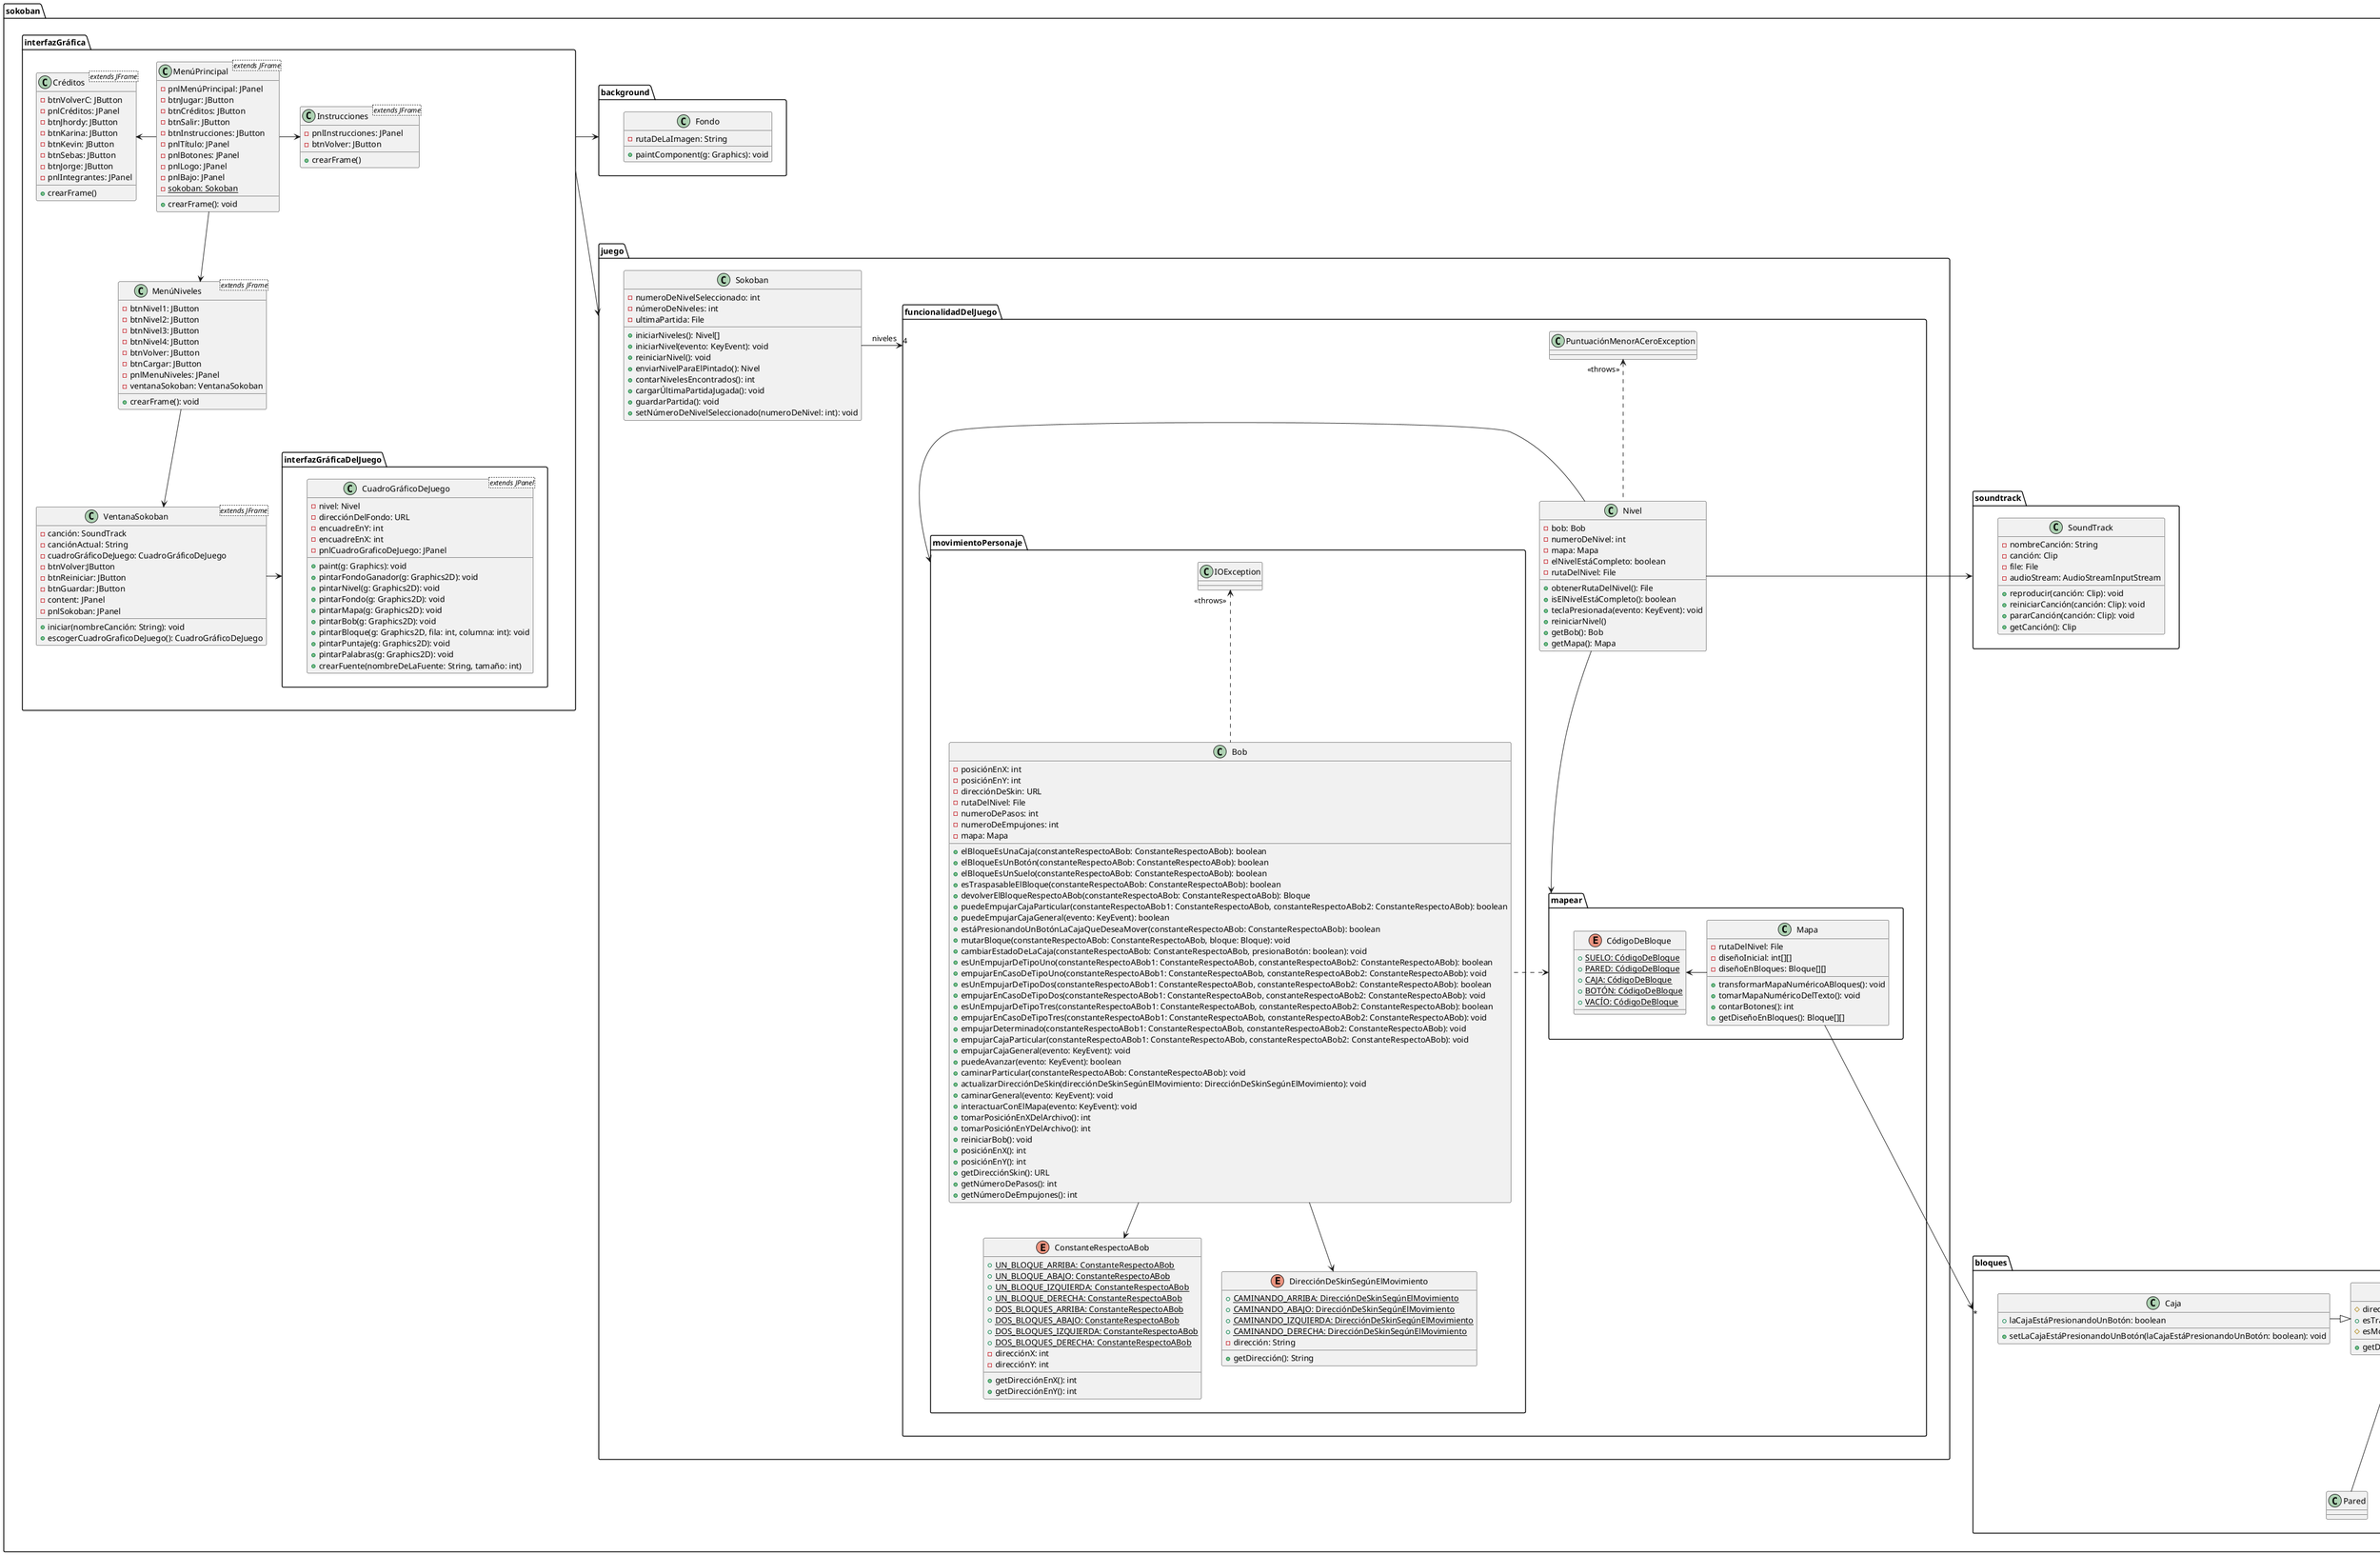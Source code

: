 @startuml
'https://plantuml.com/class-diagram
'TODO: SEPARAR MACRO A MICRO
package sokoban <<Folder>> {
    package juego <<Folder>> {
        class Sokoban{
            - numeroDeNivelSeleccionado: int
            - númeroDeNiveles: int
            - ultimaPartida: File

            + iniciarNiveles(): Nivel[]
            + iniciarNivel(evento: KeyEvent): void
            + reiniciarNivel(): void
            + enviarNivelParaElPintado(): Nivel
            + contarNivelesEncontrados(): int
            + cargarÚltimaPartidaJugada(): void
            + guardarPartida(): void
            + setNúmeroDeNivelSeleccionado(numeroDeNivel: int): void
        }

        package funcionalidadDelJuego <<Folder>> {
            class PuntuaciónMenorACeroException

            class Nivel {
                - bob: Bob
                - numeroDeNivel: int
                - mapa: Mapa
                - elNivelEstáCompleto: boolean
                - rutaDelNivel: File

                + obtenerRutaDelNivel(): File
                + isElNivelEstáCompleto(): boolean
                + teclaPresionada(evento: KeyEvent): void
                + reiniciarNivel()
                + getBob(): Bob
                + getMapa(): Mapa
            }

            package mapear <<Folder>> {
                class Mapa{
                    - rutaDelNivel: File
                    - diseñoInicial: int[][]
                    - diseñoEnBloques: Bloque[][]

                    + transformarMapaNuméricoABloques(): void
                    + tomarMapaNuméricoDelTexto(): void
                    + contarBotones(): int
                    + getDiseñoEnBloques(): Bloque[][]
                }
                enum CódigoDeBloque {
                    + {static} SUELO: CódigoDeBloque
                    + {static} PARED: CódigoDeBloque
                    + {static} CAJA: CódigoDeBloque
                    + {static} BOTÓN: CódigoDeBloque
                    + {static} VACÍO: CódigoDeBloque
                }
            }

            package movimientoPersonaje <<Folder>> {
                class IOException
                class Bob{
                    - posiciónEnX: int
                    - posiciónEnY: int
                    - direcciónDeSkin: URL
                    - rutaDelNivel: File
                    - numeroDePasos: int
                    - numeroDeEmpujones: int
                    - mapa: Mapa

                    + elBloqueEsUnaCaja(constanteRespectoABob: ConstanteRespectoABob): boolean
                    + elBloqueEsUnBotón(constanteRespectoABob: ConstanteRespectoABob): boolean
                    + elBloqueEsUnSuelo(constanteRespectoABob: ConstanteRespectoABob): boolean
                    + esTraspasableElBloque(constanteRespectoABob: ConstanteRespectoABob): boolean
                    + devolverElBloqueRespectoABob(constanteRespectoABob: ConstanteRespectoABob): Bloque
                    + puedeEmpujarCajaParticular(constanteRespectoABob1: ConstanteRespectoABob, constanteRespectoABob2: ConstanteRespectoABob): boolean
                    + puedeEmpujarCajaGeneral(evento: KeyEvent): boolean
                    + estáPresionandoUnBotónLaCajaQueDeseaMover(constanteRespectoABob: ConstanteRespectoABob): boolean
                    + mutarBloque(constanteRespectoABob: ConstanteRespectoABob, bloque: Bloque): void
                    + cambiarEstadoDeLaCaja(constanteRespectoABob: ConstanteRespectoABob, presionaBotón: boolean): void
                    + esUnEmpujarDeTipoUno(constanteRespectoABob1: ConstanteRespectoABob, constanteRespectoABob2: ConstanteRespectoABob): boolean
                    + empujarEnCasoDeTipoUno(constanteRespectoABob1: ConstanteRespectoABob, constanteRespectoABob2: ConstanteRespectoABob): void
                    + esUnEmpujarDeTipoDos(constanteRespectoABob1: ConstanteRespectoABob, constanteRespectoABob2: ConstanteRespectoABob): boolean
                    + empujarEnCasoDeTipoDos(constanteRespectoABob1: ConstanteRespectoABob, constanteRespectoABob2: ConstanteRespectoABob): void
                    + esUnEmpujarDeTipoTres(constanteRespectoABob1: ConstanteRespectoABob, constanteRespectoABob2: ConstanteRespectoABob): boolean
                    + empujarEnCasoDeTipoTres(constanteRespectoABob1: ConstanteRespectoABob, constanteRespectoABob2: ConstanteRespectoABob): void
                    + empujarDeterminado(constanteRespectoABob1: ConstanteRespectoABob, constanteRespectoABob2: ConstanteRespectoABob): void
                    + empujarCajaParticular(constanteRespectoABob1: ConstanteRespectoABob, constanteRespectoABob2: ConstanteRespectoABob): void
                    + empujarCajaGeneral(evento: KeyEvent): void
                    + puedeAvanzar(evento: KeyEvent): boolean
                    + caminarParticular(constanteRespectoABob: ConstanteRespectoABob): void
                    + actualizarDirecciónDeSkin(direcciónDeSkinSegúnElMovimiento: DirecciónDeSkinSegúnElMovimiento): void
                    + caminarGeneral(evento: KeyEvent): void
                    + interactuarConElMapa(evento: KeyEvent): void
                    + tomarPosiciónEnXDelArchivo(): int
                    + tomarPosiciónEnYDelArchivo(): int
                    + reiniciarBob(): void
                    + posiciónEnX(): int
                    + posiciónEnY(): int
                    + getDirecciónSkin(): URL
                    + getNúmeroDePasos(): int
                    + getNúmeroDeEmpujones(): int
                }

                enum ConstanteRespectoABob {
                    + {static}  UN_BLOQUE_ARRIBA: ConstanteRespectoABob
                    + {static}  UN_BLOQUE_ABAJO: ConstanteRespectoABob
                    + {static}  UN_BLOQUE_IZQUIERDA: ConstanteRespectoABob
                    + {static}  UN_BLOQUE_DERECHA: ConstanteRespectoABob
                    + {static}  DOS_BLOQUES_ARRIBA: ConstanteRespectoABob
                    + {static}  DOS_BLOQUES_ABAJO: ConstanteRespectoABob
                    + {static}  DOS_BLOQUES_IZQUIERDA: ConstanteRespectoABob
                    + {static}  DOS_BLOQUES_DERECHA: ConstanteRespectoABob
                    - direcciónX: int
                    - direcciónY: int

                    + getDirecciónEnX(): int
                    + getDirecciónEnY(): int
                }

                enum DirecciónDeSkinSegúnElMovimiento {
                    + {static} CAMINANDO_ARRIBA: DirecciónDeSkinSegúnElMovimiento
                    + {static} CAMINANDO_ABAJO: DirecciónDeSkinSegúnElMovimiento
                    + {static} CAMINANDO_IZQUIERDA: DirecciónDeSkinSegúnElMovimiento
                    + {static} CAMINANDO_DERECHA: DirecciónDeSkinSegúnElMovimiento
                    - dirección: String

                    + getDirección(): String
                }
            }
        }
    }

    package soundtrack <<Folder>> {
       class SoundTrack {
            - nombreCanción: String
            - canción: Clip
            - file: File
            - audioStream: AudioStreamInputStream

            + reproducir(canción: Clip): void
            + reiniciarCanción(canción: Clip): void
            + pararCanción(canción: Clip): void
            + getCanción(): Clip
       }
    }

    package background <<Folder>> {
        class Fondo {
            - rutaDeLaImagen: String

            + paintComponent(g: Graphics): void
        }
    }

    package interfazGráfica <<Folder>> {
        class Créditos <extends JFrame>{
            - btnVolverC: JButton
            - pnlCréditos: JPanel
            - btnJhordy: JButton
            - btnKarina: JButton
            - btnKevin: JButton
            - btnSebas: JButton
            - btnJorge: JButton
            - pnlIntegrantes: JPanel

            + crearFrame()
        }

        class MenúNiveles <extends JFrame> {
            - btnNivel1: JButton
            - btnNivel2: JButton
            - btnNivel3: JButton
            - btnNivel4: JButton
            - btnVolver: JButton
            - btnCargar: JButton
            - pnlMenuNiveles: JPanel
            - ventanaSokoban: VentanaSokoban

            + crearFrame(): void
        }

        class Instrucciones <extends JFrame> {
            - pnlInstrucciones: JPanel
            - btnVolver: JButton

            + crearFrame()
        }

        class MenúPrincipal <extends JFrame> {
            - pnlMenúPrincipal: JPanel
            - btnJugar: JButton
            - btnCréditos: JButton
            - btnSalir: JButton
            - btnInstrucciones: JButton
            - pnlTítulo: JPanel
            - pnlBotones: JPanel
            - pnlLogo: JPanel
            - pnlBajo: JPanel
            - {static} sokoban: Sokoban

            + crearFrame(): void
        }

        class VentanaSokoban <extends JFrame> {
            - canción: SoundTrack
            - canciónActual: String
            - cuadroGráficoDeJuego: CuadroGráficoDeJuego
            - btnVolver:JButton
            - btnReiniciar: JButton
            - btnGuardar: JButton
            - content: JPanel
            - pnlSokoban: JPanel

            + iniciar(nombreCanción: String): void
            + escogerCuadroGraficoDeJuego(): CuadroGráficoDeJuego
        }

        package interfazGráficaDelJuego {

            class CuadroGráficoDeJuego <extends JPanel>  {
                - nivel: Nivel
                - direcciónDelFondo: URL
                - encuadreEnY: int
                - encuadreEnX: int
                - pnlCuadroGraficoDeJuego: JPanel

                + paint(g: Graphics): void
                + pintarFondoGanador(g: Graphics2D): void
                + pintarNivel(g: Graphics2D): void
                + pintarFondo(g: Graphics2D): void
                + pintarMapa(g: Graphics2D): void
                + pintarBob(g: Graphics2D): void
                + pintarBloque(g: Graphics2D, fila: int, columna: int): void
                + pintarPuntaje(g: Graphics2D): void
                + pintarPalabras(g: Graphics2D): void
                + crearFuente(nombreDeLaFuente: String, tamaño: int)
            }
        }
    }

    package bloques <<Folder>> {
        abstract class Bloque{
            # direcciónDeSkin: URL
            + esTraspasable: Boolean
            # esMovible: Boolean

            + getDirecciónDeSkin(): URL
        }

        class Caja{
            + laCajaEstáPresionandoUnBotón: boolean

            + setLaCajaEstáPresionandoUnBotón(laCajaEstáPresionandoUnBotón: boolean): void
        }

        class Pared

        class Suelo

        class Vacío

        class Botón
    }
}

interfazGráfica -right-> background
Bob .left.> mapear
Bob --> DirecciónDeSkinSegúnElMovimiento
Bob --> ConstanteRespectoABob
Sokoban -left-> "4" funcionalidadDelJuego: niveles
Nivel -left-> soundtrack
Mapa --> "*"bloques
Mapa -left-> CódigoDeBloque
Nivel --> mapear
Nivel -right-> movimientoPersonaje
Pared -up-|> Bloque
Suelo -up-|> Bloque
Vacío -left-|> Bloque
Caja -right-|> Bloque
Botón -up-|> Bloque
MenúPrincipal --> MenúNiveles
MenúPrincipal -right-> Instrucciones
MenúPrincipal -left-> Créditos
MenúNiveles --> VentanaSokoban
interfazGráfica --> juego
VentanaSokoban -right-> interfazGráficaDelJuego

PuntuaciónMenorACeroException "<<throws>>"<.down. Nivel
IOException "<<throws>>"<.. Bob

@enduml